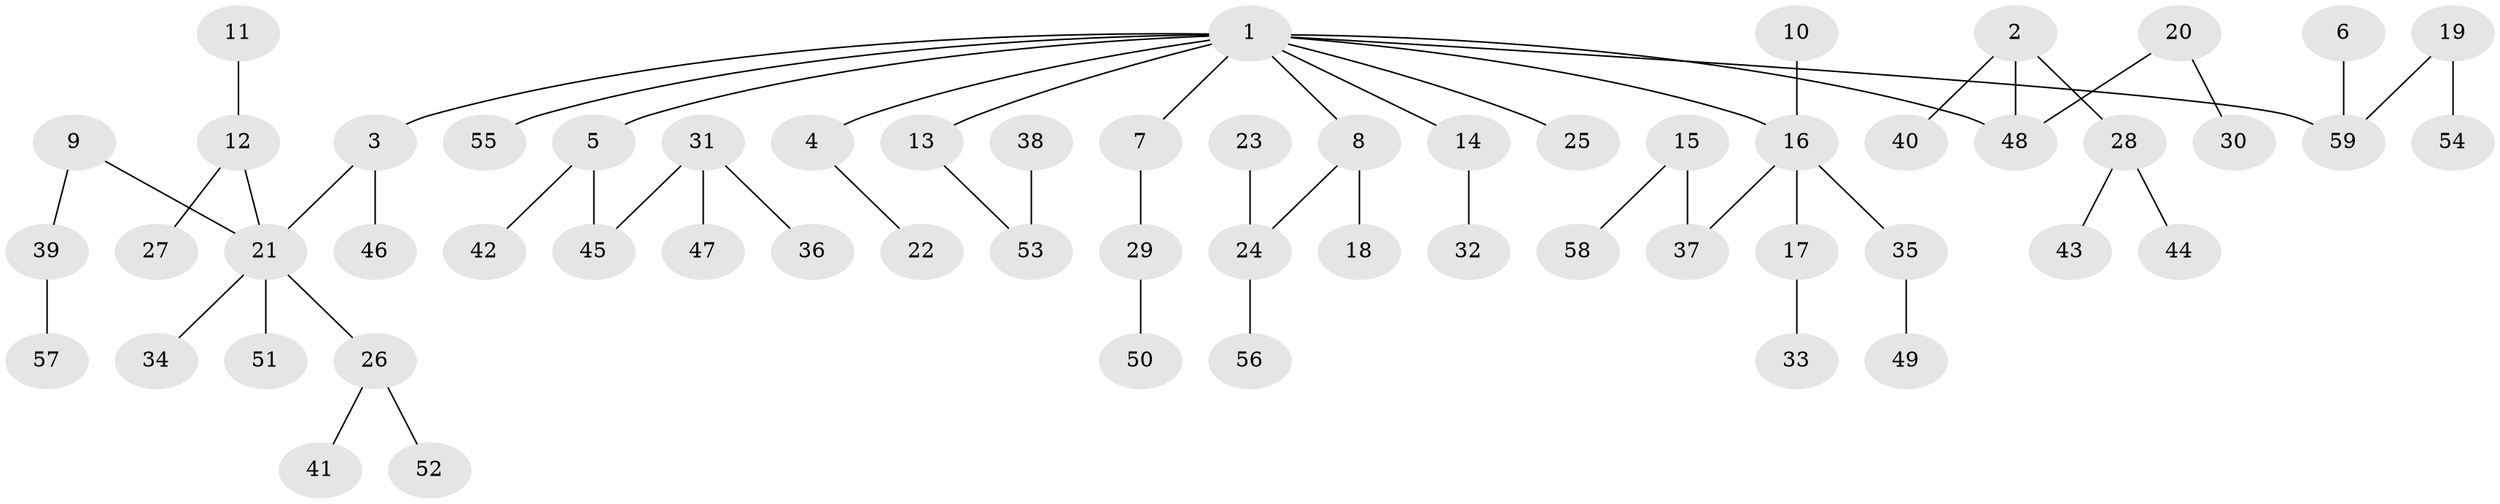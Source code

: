 // original degree distribution, {11: 0.00847457627118644, 3: 0.2288135593220339, 4: 0.05084745762711865, 6: 0.01694915254237288, 2: 0.2033898305084746, 1: 0.4915254237288136}
// Generated by graph-tools (version 1.1) at 2025/50/03/09/25 03:50:23]
// undirected, 59 vertices, 58 edges
graph export_dot {
graph [start="1"]
  node [color=gray90,style=filled];
  1;
  2;
  3;
  4;
  5;
  6;
  7;
  8;
  9;
  10;
  11;
  12;
  13;
  14;
  15;
  16;
  17;
  18;
  19;
  20;
  21;
  22;
  23;
  24;
  25;
  26;
  27;
  28;
  29;
  30;
  31;
  32;
  33;
  34;
  35;
  36;
  37;
  38;
  39;
  40;
  41;
  42;
  43;
  44;
  45;
  46;
  47;
  48;
  49;
  50;
  51;
  52;
  53;
  54;
  55;
  56;
  57;
  58;
  59;
  1 -- 3 [weight=1.0];
  1 -- 4 [weight=1.0];
  1 -- 5 [weight=1.0];
  1 -- 7 [weight=1.0];
  1 -- 8 [weight=1.0];
  1 -- 13 [weight=1.0];
  1 -- 14 [weight=1.0];
  1 -- 16 [weight=1.0];
  1 -- 25 [weight=1.0];
  1 -- 48 [weight=1.0];
  1 -- 55 [weight=1.0];
  1 -- 59 [weight=1.0];
  2 -- 28 [weight=1.0];
  2 -- 40 [weight=1.0];
  2 -- 48 [weight=1.0];
  3 -- 21 [weight=1.0];
  3 -- 46 [weight=1.0];
  4 -- 22 [weight=1.0];
  5 -- 42 [weight=1.0];
  5 -- 45 [weight=1.0];
  6 -- 59 [weight=1.0];
  7 -- 29 [weight=1.0];
  8 -- 18 [weight=1.0];
  8 -- 24 [weight=1.0];
  9 -- 21 [weight=1.0];
  9 -- 39 [weight=1.0];
  10 -- 16 [weight=1.0];
  11 -- 12 [weight=1.0];
  12 -- 21 [weight=1.0];
  12 -- 27 [weight=1.0];
  13 -- 53 [weight=1.0];
  14 -- 32 [weight=1.0];
  15 -- 37 [weight=1.0];
  15 -- 58 [weight=1.0];
  16 -- 17 [weight=1.0];
  16 -- 35 [weight=1.0];
  16 -- 37 [weight=1.0];
  17 -- 33 [weight=1.0];
  19 -- 54 [weight=1.0];
  19 -- 59 [weight=1.0];
  20 -- 30 [weight=1.0];
  20 -- 48 [weight=1.0];
  21 -- 26 [weight=1.0];
  21 -- 34 [weight=1.0];
  21 -- 51 [weight=1.0];
  23 -- 24 [weight=1.0];
  24 -- 56 [weight=1.0];
  26 -- 41 [weight=1.0];
  26 -- 52 [weight=1.0];
  28 -- 43 [weight=1.0];
  28 -- 44 [weight=1.0];
  29 -- 50 [weight=1.0];
  31 -- 36 [weight=1.0];
  31 -- 45 [weight=1.0];
  31 -- 47 [weight=1.0];
  35 -- 49 [weight=1.0];
  38 -- 53 [weight=1.0];
  39 -- 57 [weight=1.0];
}
